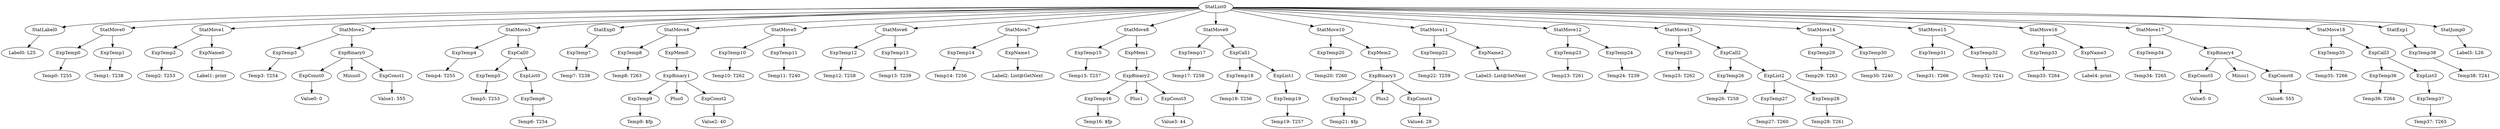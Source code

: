 digraph {
	ordering = out;
	ExpTemp38 -> "Temp38: T241";
	ExpList3 -> ExpTemp37;
	ExpTemp37 -> "Temp37: T265";
	ExpTemp36 -> "Temp36: T264";
	StatMove18 -> ExpTemp35;
	StatMove18 -> ExpCall3;
	ExpTemp35 -> "Temp35: T266";
	StatMove17 -> ExpTemp34;
	StatMove17 -> ExpBinary4;
	ExpName3 -> "Label4: print";
	StatMove16 -> ExpTemp33;
	StatMove16 -> ExpName3;
	ExpTemp29 -> "Temp29: T263";
	ExpList2 -> ExpTemp27;
	ExpList2 -> ExpTemp28;
	ExpTemp27 -> "Temp27: T260";
	ExpTemp26 -> "Temp26: T259";
	StatMove13 -> ExpTemp25;
	StatMove13 -> ExpCall2;
	ExpTemp25 -> "Temp25: T262";
	ExpTemp24 -> "Temp24: T239";
	ExpName2 -> "Label3: List@SetNext";
	StatMove11 -> ExpTemp22;
	StatMove11 -> ExpName2;
	ExpConst4 -> "Value4: 28";
	StatExp1 -> ExpTemp38;
	ExpCall2 -> ExpTemp26;
	ExpCall2 -> ExpList2;
	StatMove10 -> ExpTemp20;
	StatMove10 -> ExpMem2;
	ExpTemp20 -> "Temp20: T260";
	StatMove1 -> ExpTemp2;
	StatMove1 -> ExpName0;
	ExpList0 -> ExpTemp6;
	ExpTemp5 -> "Temp5: T253";
	ExpTemp1 -> "Temp1: T238";
	ExpTemp28 -> "Temp28: T261";
	ExpTemp14 -> "Temp14: T256";
	ExpTemp22 -> "Temp22: T259";
	StatMove3 -> ExpTemp4;
	StatMove3 -> ExpCall0;
	StatMove14 -> ExpTemp29;
	StatMove14 -> ExpTemp30;
	ExpCall0 -> ExpTemp5;
	ExpCall0 -> ExpList0;
	ExpTemp21 -> "Temp21: $fp";
	ExpTemp17 -> "Temp17: T258";
	ExpTemp4 -> "Temp4: T255";
	ExpTemp23 -> "Temp23: T261";
	ExpBinary0 -> ExpConst0;
	ExpBinary0 -> Minus0;
	ExpBinary0 -> ExpConst1;
	ExpMem2 -> ExpBinary3;
	ExpTemp12 -> "Temp12: T258";
	ExpBinary4 -> ExpConst5;
	ExpBinary4 -> Minus1;
	ExpBinary4 -> ExpConst6;
	ExpTemp33 -> "Temp33: T264";
	ExpConst0 -> "Value0: 0";
	ExpTemp31 -> "Temp31: T266";
	ExpTemp8 -> "Temp8: T263";
	ExpTemp18 -> "Temp18: T256";
	StatMove15 -> ExpTemp31;
	StatMove15 -> ExpTemp32;
	ExpTemp11 -> "Temp11: T240";
	StatExp0 -> ExpTemp7;
	ExpTemp7 -> "Temp7: T238";
	ExpTemp0 -> "Temp0: T255";
	StatList0 -> StatLabel0;
	StatList0 -> StatMove0;
	StatList0 -> StatMove1;
	StatList0 -> StatMove2;
	StatList0 -> StatMove3;
	StatList0 -> StatExp0;
	StatList0 -> StatMove4;
	StatList0 -> StatMove5;
	StatList0 -> StatMove6;
	StatList0 -> StatMove7;
	StatList0 -> StatMove8;
	StatList0 -> StatMove9;
	StatList0 -> StatMove10;
	StatList0 -> StatMove11;
	StatList0 -> StatMove12;
	StatList0 -> StatMove13;
	StatList0 -> StatMove14;
	StatList0 -> StatMove15;
	StatList0 -> StatMove16;
	StatList0 -> StatMove17;
	StatList0 -> StatMove18;
	StatList0 -> StatExp1;
	StatList0 -> StatJump0;
	ExpTemp3 -> "Temp3: T254";
	ExpConst1 -> "Value1: 555";
	ExpConst5 -> "Value5: 0";
	StatMove5 -> ExpTemp10;
	StatMove5 -> ExpTemp11;
	ExpTemp2 -> "Temp2: T253";
	ExpTemp10 -> "Temp10: T262";
	ExpTemp19 -> "Temp19: T257";
	StatMove2 -> ExpTemp3;
	StatMove2 -> ExpBinary0;
	ExpName0 -> "Label1: print";
	StatMove4 -> ExpTemp8;
	StatMove4 -> ExpMem0;
	ExpMem0 -> ExpBinary1;
	StatMove7 -> ExpTemp14;
	StatMove7 -> ExpName1;
	ExpTemp9 -> "Temp9: $fp";
	ExpCall3 -> ExpTemp36;
	ExpCall3 -> ExpList3;
	ExpList1 -> ExpTemp19;
	ExpBinary1 -> ExpTemp9;
	ExpBinary1 -> Plus0;
	ExpBinary1 -> ExpConst2;
	StatMove12 -> ExpTemp23;
	StatMove12 -> ExpTemp24;
	ExpBinary3 -> ExpTemp21;
	ExpBinary3 -> Plus2;
	ExpBinary3 -> ExpConst4;
	ExpConst2 -> "Value2: 40";
	ExpTemp6 -> "Temp6: T254";
	StatMove6 -> ExpTemp12;
	StatMove6 -> ExpTemp13;
	ExpTemp13 -> "Temp13: T239";
	ExpTemp16 -> "Temp16: $fp";
	ExpTemp15 -> "Temp15: T257";
	ExpName1 -> "Label2: List@GetNext";
	ExpTemp32 -> "Temp32: T241";
	StatMove0 -> ExpTemp0;
	StatMove0 -> ExpTemp1;
	StatMove8 -> ExpTemp15;
	StatMove8 -> ExpMem1;
	StatLabel0 -> "Label0: L25";
	ExpBinary2 -> ExpTemp16;
	ExpBinary2 -> Plus1;
	ExpBinary2 -> ExpConst3;
	ExpTemp30 -> "Temp30: T240";
	ExpConst3 -> "Value3: 44";
	ExpConst6 -> "Value6: 555";
	ExpTemp34 -> "Temp34: T265";
	ExpMem1 -> ExpBinary2;
	StatMove9 -> ExpTemp17;
	StatMove9 -> ExpCall1;
	StatJump0 -> "Label5: L26";
	ExpCall1 -> ExpTemp18;
	ExpCall1 -> ExpList1;
}

